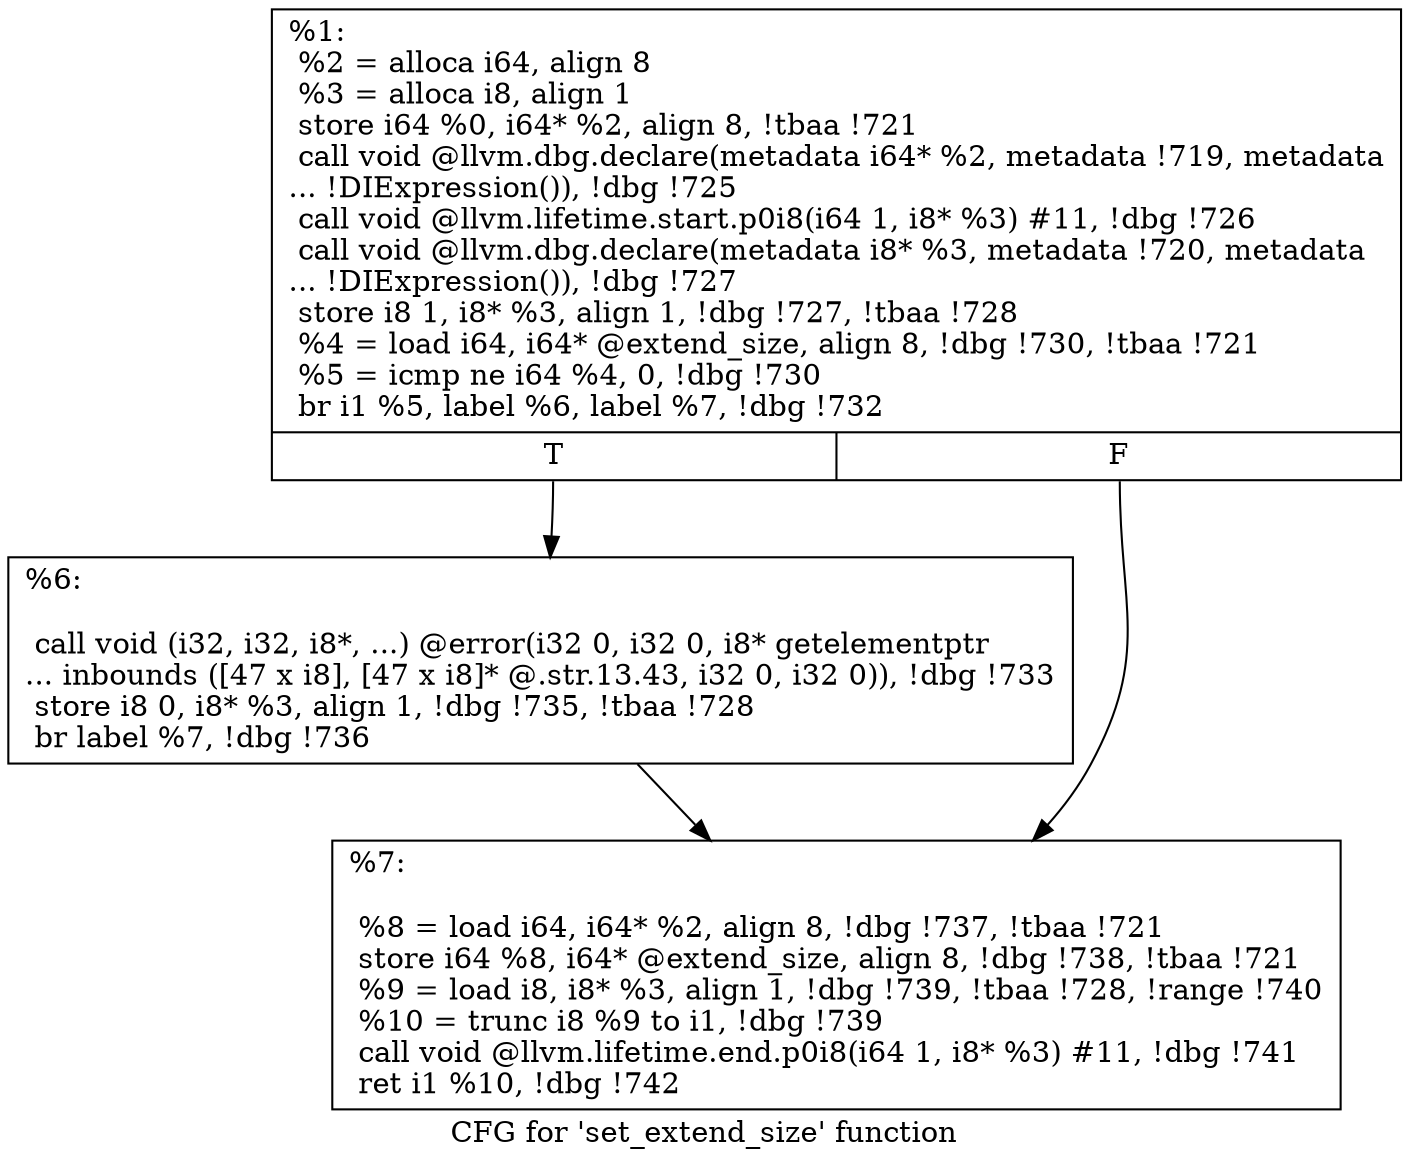 digraph "CFG for 'set_extend_size' function" {
	label="CFG for 'set_extend_size' function";

	Node0x8e7030 [shape=record,label="{%1:\l  %2 = alloca i64, align 8\l  %3 = alloca i8, align 1\l  store i64 %0, i64* %2, align 8, !tbaa !721\l  call void @llvm.dbg.declare(metadata i64* %2, metadata !719, metadata\l... !DIExpression()), !dbg !725\l  call void @llvm.lifetime.start.p0i8(i64 1, i8* %3) #11, !dbg !726\l  call void @llvm.dbg.declare(metadata i8* %3, metadata !720, metadata\l... !DIExpression()), !dbg !727\l  store i8 1, i8* %3, align 1, !dbg !727, !tbaa !728\l  %4 = load i64, i64* @extend_size, align 8, !dbg !730, !tbaa !721\l  %5 = icmp ne i64 %4, 0, !dbg !730\l  br i1 %5, label %6, label %7, !dbg !732\l|{<s0>T|<s1>F}}"];
	Node0x8e7030:s0 -> Node0x8e7610;
	Node0x8e7030:s1 -> Node0x8e7660;
	Node0x8e7610 [shape=record,label="{%6:\l\l  call void (i32, i32, i8*, ...) @error(i32 0, i32 0, i8* getelementptr\l... inbounds ([47 x i8], [47 x i8]* @.str.13.43, i32 0, i32 0)), !dbg !733\l  store i8 0, i8* %3, align 1, !dbg !735, !tbaa !728\l  br label %7, !dbg !736\l}"];
	Node0x8e7610 -> Node0x8e7660;
	Node0x8e7660 [shape=record,label="{%7:\l\l  %8 = load i64, i64* %2, align 8, !dbg !737, !tbaa !721\l  store i64 %8, i64* @extend_size, align 8, !dbg !738, !tbaa !721\l  %9 = load i8, i8* %3, align 1, !dbg !739, !tbaa !728, !range !740\l  %10 = trunc i8 %9 to i1, !dbg !739\l  call void @llvm.lifetime.end.p0i8(i64 1, i8* %3) #11, !dbg !741\l  ret i1 %10, !dbg !742\l}"];
}
